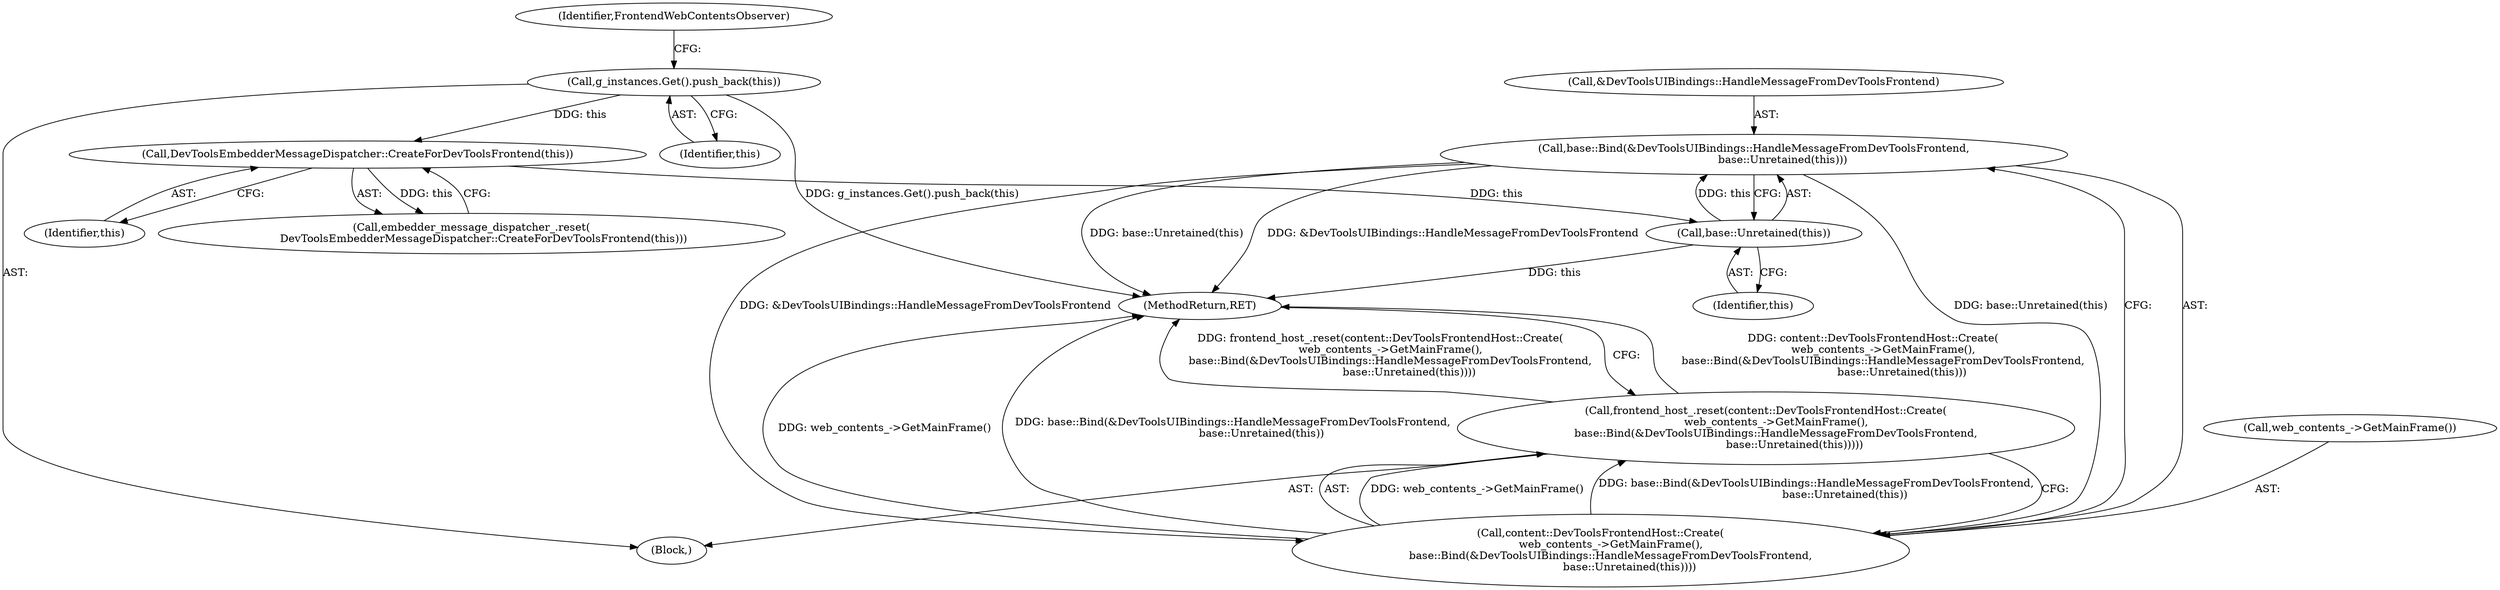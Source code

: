 digraph "1_Chrome_eea3300239f0b53e172a320eb8de59d0bea65f27_0@del" {
"1000128" [label="(Call,base::Bind(&DevToolsUIBindings::HandleMessageFromDevToolsFrontend,\n                 base::Unretained(this)))"];
"1000131" [label="(Call,base::Unretained(this))"];
"1000123" [label="(Call,DevToolsEmbedderMessageDispatcher::CreateForDevToolsFrontend(this))"];
"1000103" [label="(Call,g_instances.Get().push_back(this))"];
"1000126" [label="(Call,content::DevToolsFrontendHost::Create(\n      web_contents_->GetMainFrame(),\n      base::Bind(&DevToolsUIBindings::HandleMessageFromDevToolsFrontend,\n                 base::Unretained(this))))"];
"1000125" [label="(Call,frontend_host_.reset(content::DevToolsFrontendHost::Create(\n      web_contents_->GetMainFrame(),\n      base::Bind(&DevToolsUIBindings::HandleMessageFromDevToolsFrontend,\n                 base::Unretained(this)))))"];
"1000125" [label="(Call,frontend_host_.reset(content::DevToolsFrontendHost::Create(\n      web_contents_->GetMainFrame(),\n      base::Bind(&DevToolsUIBindings::HandleMessageFromDevToolsFrontend,\n                 base::Unretained(this)))))"];
"1000124" [label="(Identifier,this)"];
"1000129" [label="(Call,&DevToolsUIBindings::HandleMessageFromDevToolsFrontend)"];
"1000132" [label="(Identifier,this)"];
"1000104" [label="(Identifier,this)"];
"1000128" [label="(Call,base::Bind(&DevToolsUIBindings::HandleMessageFromDevToolsFrontend,\n                 base::Unretained(this)))"];
"1000122" [label="(Call,embedder_message_dispatcher_.reset(\n       DevToolsEmbedderMessageDispatcher::CreateForDevToolsFrontend(this)))"];
"1000107" [label="(Identifier,FrontendWebContentsObserver)"];
"1000133" [label="(MethodReturn,RET)"];
"1000123" [label="(Call,DevToolsEmbedderMessageDispatcher::CreateForDevToolsFrontend(this))"];
"1000102" [label="(Block,)"];
"1000131" [label="(Call,base::Unretained(this))"];
"1000127" [label="(Call,web_contents_->GetMainFrame())"];
"1000103" [label="(Call,g_instances.Get().push_back(this))"];
"1000126" [label="(Call,content::DevToolsFrontendHost::Create(\n      web_contents_->GetMainFrame(),\n      base::Bind(&DevToolsUIBindings::HandleMessageFromDevToolsFrontend,\n                 base::Unretained(this))))"];
"1000128" -> "1000126"  [label="AST: "];
"1000128" -> "1000131"  [label="CFG: "];
"1000129" -> "1000128"  [label="AST: "];
"1000131" -> "1000128"  [label="AST: "];
"1000126" -> "1000128"  [label="CFG: "];
"1000128" -> "1000133"  [label="DDG: base::Unretained(this)"];
"1000128" -> "1000133"  [label="DDG: &DevToolsUIBindings::HandleMessageFromDevToolsFrontend"];
"1000128" -> "1000126"  [label="DDG: &DevToolsUIBindings::HandleMessageFromDevToolsFrontend"];
"1000128" -> "1000126"  [label="DDG: base::Unretained(this)"];
"1000131" -> "1000128"  [label="DDG: this"];
"1000131" -> "1000132"  [label="CFG: "];
"1000132" -> "1000131"  [label="AST: "];
"1000131" -> "1000133"  [label="DDG: this"];
"1000123" -> "1000131"  [label="DDG: this"];
"1000123" -> "1000122"  [label="AST: "];
"1000123" -> "1000124"  [label="CFG: "];
"1000124" -> "1000123"  [label="AST: "];
"1000122" -> "1000123"  [label="CFG: "];
"1000123" -> "1000122"  [label="DDG: this"];
"1000103" -> "1000123"  [label="DDG: this"];
"1000103" -> "1000102"  [label="AST: "];
"1000103" -> "1000104"  [label="CFG: "];
"1000104" -> "1000103"  [label="AST: "];
"1000107" -> "1000103"  [label="CFG: "];
"1000103" -> "1000133"  [label="DDG: g_instances.Get().push_back(this)"];
"1000126" -> "1000125"  [label="AST: "];
"1000127" -> "1000126"  [label="AST: "];
"1000125" -> "1000126"  [label="CFG: "];
"1000126" -> "1000133"  [label="DDG: web_contents_->GetMainFrame()"];
"1000126" -> "1000133"  [label="DDG: base::Bind(&DevToolsUIBindings::HandleMessageFromDevToolsFrontend,\n                 base::Unretained(this))"];
"1000126" -> "1000125"  [label="DDG: web_contents_->GetMainFrame()"];
"1000126" -> "1000125"  [label="DDG: base::Bind(&DevToolsUIBindings::HandleMessageFromDevToolsFrontend,\n                 base::Unretained(this))"];
"1000125" -> "1000102"  [label="AST: "];
"1000133" -> "1000125"  [label="CFG: "];
"1000125" -> "1000133"  [label="DDG: content::DevToolsFrontendHost::Create(\n      web_contents_->GetMainFrame(),\n      base::Bind(&DevToolsUIBindings::HandleMessageFromDevToolsFrontend,\n                 base::Unretained(this)))"];
"1000125" -> "1000133"  [label="DDG: frontend_host_.reset(content::DevToolsFrontendHost::Create(\n      web_contents_->GetMainFrame(),\n      base::Bind(&DevToolsUIBindings::HandleMessageFromDevToolsFrontend,\n                 base::Unretained(this))))"];
}
